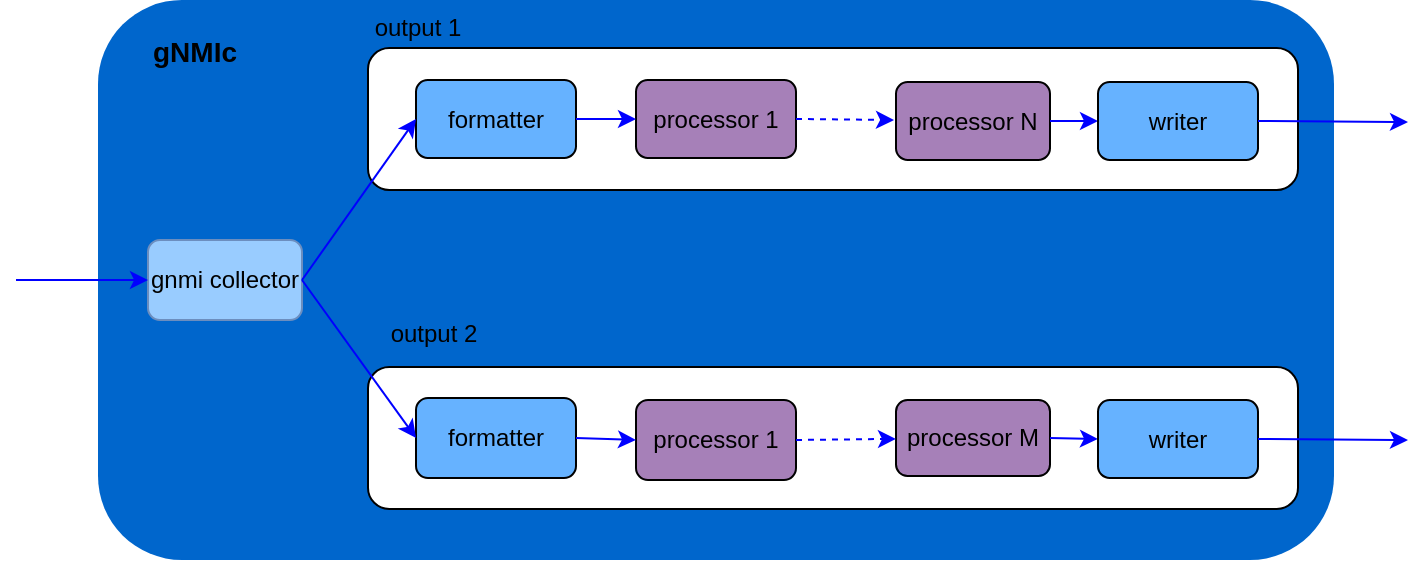 <mxfile version="14.0.1" type="github">
  <diagram id="sQfRUy7SHaYGJCjr7FOv" name="Page-1">
    <mxGraphModel dx="1426" dy="759" grid="0" gridSize="10" guides="1" tooltips="1" connect="1" arrows="1" fold="1" page="1" pageScale="1" pageWidth="827" pageHeight="1169" background="none" math="0" shadow="0">
      <root>
        <mxCell id="0" />
        <mxCell id="1" parent="0" />
        <mxCell id="vU9GHeNMobwRgTyBWj43-1" value="" style="rounded=1;whiteSpace=wrap;html=1;align=left;fillColor=#0066CC;strokeColor=none;" parent="1" vertex="1">
          <mxGeometry x="105" y="201" width="618" height="280" as="geometry" />
        </mxCell>
        <mxCell id="vU9GHeNMobwRgTyBWj43-2" value="" style="rounded=1;whiteSpace=wrap;html=1;align=left;labelPosition=left;verticalLabelPosition=middle;verticalAlign=middle;" parent="1" vertex="1">
          <mxGeometry x="240" y="384.5" width="465" height="71" as="geometry" />
        </mxCell>
        <mxCell id="vU9GHeNMobwRgTyBWj43-3" value="" style="rounded=1;whiteSpace=wrap;html=1;align=left;labelPosition=left;verticalLabelPosition=middle;verticalAlign=middle;" parent="1" vertex="1">
          <mxGeometry x="240" y="225" width="465" height="71" as="geometry" />
        </mxCell>
        <mxCell id="vU9GHeNMobwRgTyBWj43-4" value="formatter" style="rounded=1;whiteSpace=wrap;html=1;fillColor=#66B2FF;" parent="1" vertex="1">
          <mxGeometry x="264" y="241" width="80" height="39" as="geometry" />
        </mxCell>
        <mxCell id="vU9GHeNMobwRgTyBWj43-5" value="&lt;span&gt;processor 1&lt;/span&gt;" style="rounded=1;whiteSpace=wrap;html=1;fillColor=#A680B8;" parent="1" vertex="1">
          <mxGeometry x="374" y="241" width="80" height="39" as="geometry" />
        </mxCell>
        <mxCell id="vU9GHeNMobwRgTyBWj43-6" value="&lt;span&gt;processor N&lt;/span&gt;" style="rounded=1;whiteSpace=wrap;html=1;fillColor=#A680B8;" parent="1" vertex="1">
          <mxGeometry x="504" y="242" width="77" height="39" as="geometry" />
        </mxCell>
        <mxCell id="vU9GHeNMobwRgTyBWj43-7" value="gnmi collector" style="rounded=1;whiteSpace=wrap;html=1;strokeColor=#6c8ebf;fillColor=#99CCFF;" parent="1" vertex="1">
          <mxGeometry x="130" y="321" width="77" height="40" as="geometry" />
        </mxCell>
        <mxCell id="vU9GHeNMobwRgTyBWj43-8" value="formatter" style="rounded=1;whiteSpace=wrap;html=1;fillColor=#66B2FF;" parent="1" vertex="1">
          <mxGeometry x="264" y="400" width="80" height="40" as="geometry" />
        </mxCell>
        <mxCell id="vU9GHeNMobwRgTyBWj43-9" value="&lt;span&gt;processor 1&lt;/span&gt;" style="rounded=1;whiteSpace=wrap;html=1;fillColor=#A680B8;" parent="1" vertex="1">
          <mxGeometry x="374" y="401" width="80" height="40" as="geometry" />
        </mxCell>
        <mxCell id="vU9GHeNMobwRgTyBWj43-10" value="&lt;span&gt;processor M&lt;/span&gt;" style="rounded=1;whiteSpace=wrap;html=1;fillColor=#A680B8;" parent="1" vertex="1">
          <mxGeometry x="504" y="401" width="77" height="38" as="geometry" />
        </mxCell>
        <mxCell id="vU9GHeNMobwRgTyBWj43-11" value="" style="endArrow=classic;html=1;exitX=1;exitY=0.5;exitDx=0;exitDy=0;entryX=0;entryY=0.5;entryDx=0;entryDy=0;strokeColor=#0000FF;" parent="1" source="vU9GHeNMobwRgTyBWj43-7" target="vU9GHeNMobwRgTyBWj43-4" edge="1">
          <mxGeometry width="50" height="50" relative="1" as="geometry">
            <mxPoint x="411" y="428" as="sourcePoint" />
            <mxPoint x="461" y="378" as="targetPoint" />
          </mxGeometry>
        </mxCell>
        <mxCell id="vU9GHeNMobwRgTyBWj43-12" value="" style="endArrow=classic;html=1;exitX=1;exitY=0.5;exitDx=0;exitDy=0;entryX=0;entryY=0.5;entryDx=0;entryDy=0;strokeColor=#0000FF;" parent="1" source="vU9GHeNMobwRgTyBWj43-7" target="vU9GHeNMobwRgTyBWj43-8" edge="1">
          <mxGeometry width="50" height="50" relative="1" as="geometry">
            <mxPoint x="232" y="342" as="sourcePoint" />
            <mxPoint x="280" y="268" as="targetPoint" />
          </mxGeometry>
        </mxCell>
        <mxCell id="vU9GHeNMobwRgTyBWj43-13" value="" style="endArrow=classic;html=1;exitX=1;exitY=0.5;exitDx=0;exitDy=0;entryX=0;entryY=0.5;entryDx=0;entryDy=0;strokeColor=#0000FF;" parent="1" source="vU9GHeNMobwRgTyBWj43-4" target="vU9GHeNMobwRgTyBWj43-5" edge="1">
          <mxGeometry width="50" height="50" relative="1" as="geometry">
            <mxPoint x="232" y="351" as="sourcePoint" />
            <mxPoint x="274" y="270.5" as="targetPoint" />
          </mxGeometry>
        </mxCell>
        <mxCell id="vU9GHeNMobwRgTyBWj43-14" value="" style="endArrow=classic;html=1;exitX=1;exitY=0.5;exitDx=0;exitDy=0;entryX=0;entryY=0.5;entryDx=0;entryDy=0;strokeColor=#0000FF;" parent="1" source="vU9GHeNMobwRgTyBWj43-8" target="vU9GHeNMobwRgTyBWj43-9" edge="1">
          <mxGeometry width="50" height="50" relative="1" as="geometry">
            <mxPoint x="354" y="270.5" as="sourcePoint" />
            <mxPoint x="394" y="270.5" as="targetPoint" />
          </mxGeometry>
        </mxCell>
        <mxCell id="vU9GHeNMobwRgTyBWj43-15" value="" style="endArrow=classic;html=1;exitX=1;exitY=0.5;exitDx=0;exitDy=0;strokeColor=#0000FF;dashed=1;" parent="1" source="vU9GHeNMobwRgTyBWj43-9" target="vU9GHeNMobwRgTyBWj43-10" edge="1">
          <mxGeometry width="50" height="50" relative="1" as="geometry">
            <mxPoint x="354" y="431" as="sourcePoint" />
            <mxPoint x="394" y="431" as="targetPoint" />
          </mxGeometry>
        </mxCell>
        <mxCell id="vU9GHeNMobwRgTyBWj43-16" value="" style="endArrow=classic;html=1;exitX=1;exitY=0.5;exitDx=0;exitDy=0;strokeColor=#0000FF;dashed=1;" parent="1" source="vU9GHeNMobwRgTyBWj43-5" edge="1">
          <mxGeometry width="50" height="50" relative="1" as="geometry">
            <mxPoint x="364" y="441" as="sourcePoint" />
            <mxPoint x="503" y="261" as="targetPoint" />
          </mxGeometry>
        </mxCell>
        <mxCell id="vU9GHeNMobwRgTyBWj43-17" value="" style="endArrow=classic;html=1;exitX=1;exitY=0.5;exitDx=0;exitDy=0;strokeColor=#0000FF;entryX=0;entryY=0.5;entryDx=0;entryDy=0;" parent="1" source="vU9GHeNMobwRgTyBWj43-6" target="vU9GHeNMobwRgTyBWj43-22" edge="1">
          <mxGeometry width="50" height="50" relative="1" as="geometry">
            <mxPoint x="191" y="351" as="sourcePoint" />
            <mxPoint x="704" y="262" as="targetPoint" />
          </mxGeometry>
        </mxCell>
        <mxCell id="vU9GHeNMobwRgTyBWj43-18" value="" style="endArrow=classic;html=1;exitX=1;exitY=0.5;exitDx=0;exitDy=0;strokeColor=#0000FF;entryX=0;entryY=0.5;entryDx=0;entryDy=0;" parent="1" source="vU9GHeNMobwRgTyBWj43-10" target="vU9GHeNMobwRgTyBWj43-23" edge="1">
          <mxGeometry width="50" height="50" relative="1" as="geometry">
            <mxPoint x="591" y="271.5" as="sourcePoint" />
            <mxPoint x="706" y="420" as="targetPoint" />
          </mxGeometry>
        </mxCell>
        <mxCell id="vU9GHeNMobwRgTyBWj43-19" value="" style="endArrow=classic;html=1;entryX=0;entryY=0.5;entryDx=0;entryDy=0;strokeColor=#0000FF;" parent="1" target="vU9GHeNMobwRgTyBWj43-7" edge="1">
          <mxGeometry width="50" height="50" relative="1" as="geometry">
            <mxPoint x="64" y="341" as="sourcePoint" />
            <mxPoint x="274" y="270.5" as="targetPoint" />
          </mxGeometry>
        </mxCell>
        <mxCell id="vU9GHeNMobwRgTyBWj43-20" value="output 1" style="text;html=1;strokeColor=none;fillColor=none;align=center;verticalAlign=middle;whiteSpace=wrap;rounded=0;" parent="1" vertex="1">
          <mxGeometry x="240" y="205" width="50" height="20" as="geometry" />
        </mxCell>
        <mxCell id="vU9GHeNMobwRgTyBWj43-21" value="output 2" style="text;html=1;strokeColor=none;fillColor=none;align=center;verticalAlign=middle;whiteSpace=wrap;rounded=0;" parent="1" vertex="1">
          <mxGeometry x="248" y="358" width="50" height="20" as="geometry" />
        </mxCell>
        <mxCell id="vU9GHeNMobwRgTyBWj43-22" value="writer" style="rounded=1;whiteSpace=wrap;html=1;fillColor=#66B2FF;" parent="1" vertex="1">
          <mxGeometry x="605" y="242" width="80" height="39" as="geometry" />
        </mxCell>
        <mxCell id="vU9GHeNMobwRgTyBWj43-23" value="writer" style="rounded=1;whiteSpace=wrap;html=1;fillColor=#66B2FF;" parent="1" vertex="1">
          <mxGeometry x="605" y="401" width="80" height="39" as="geometry" />
        </mxCell>
        <mxCell id="vU9GHeNMobwRgTyBWj43-24" value="" style="endArrow=classic;html=1;exitX=1;exitY=0.5;exitDx=0;exitDy=0;strokeColor=#0000FF;" parent="1" source="vU9GHeNMobwRgTyBWj43-22" edge="1">
          <mxGeometry width="50" height="50" relative="1" as="geometry">
            <mxPoint x="591" y="271.5" as="sourcePoint" />
            <mxPoint x="760" y="262" as="targetPoint" />
          </mxGeometry>
        </mxCell>
        <mxCell id="vU9GHeNMobwRgTyBWj43-25" value="" style="endArrow=classic;html=1;exitX=1;exitY=0.5;exitDx=0;exitDy=0;strokeColor=#0000FF;" parent="1" source="vU9GHeNMobwRgTyBWj43-23" edge="1">
          <mxGeometry width="50" height="50" relative="1" as="geometry">
            <mxPoint x="695" y="271.5" as="sourcePoint" />
            <mxPoint x="760" y="421" as="targetPoint" />
          </mxGeometry>
        </mxCell>
        <mxCell id="vU9GHeNMobwRgTyBWj43-26" value="&lt;b&gt;&lt;font style=&quot;font-size: 14px&quot;&gt;gNMIc&lt;/font&gt;&lt;/b&gt;" style="text;html=1;strokeColor=none;fillColor=none;align=center;verticalAlign=middle;whiteSpace=wrap;rounded=0;" parent="1" vertex="1">
          <mxGeometry x="117" y="209" width="73" height="36" as="geometry" />
        </mxCell>
      </root>
    </mxGraphModel>
  </diagram>
</mxfile>
